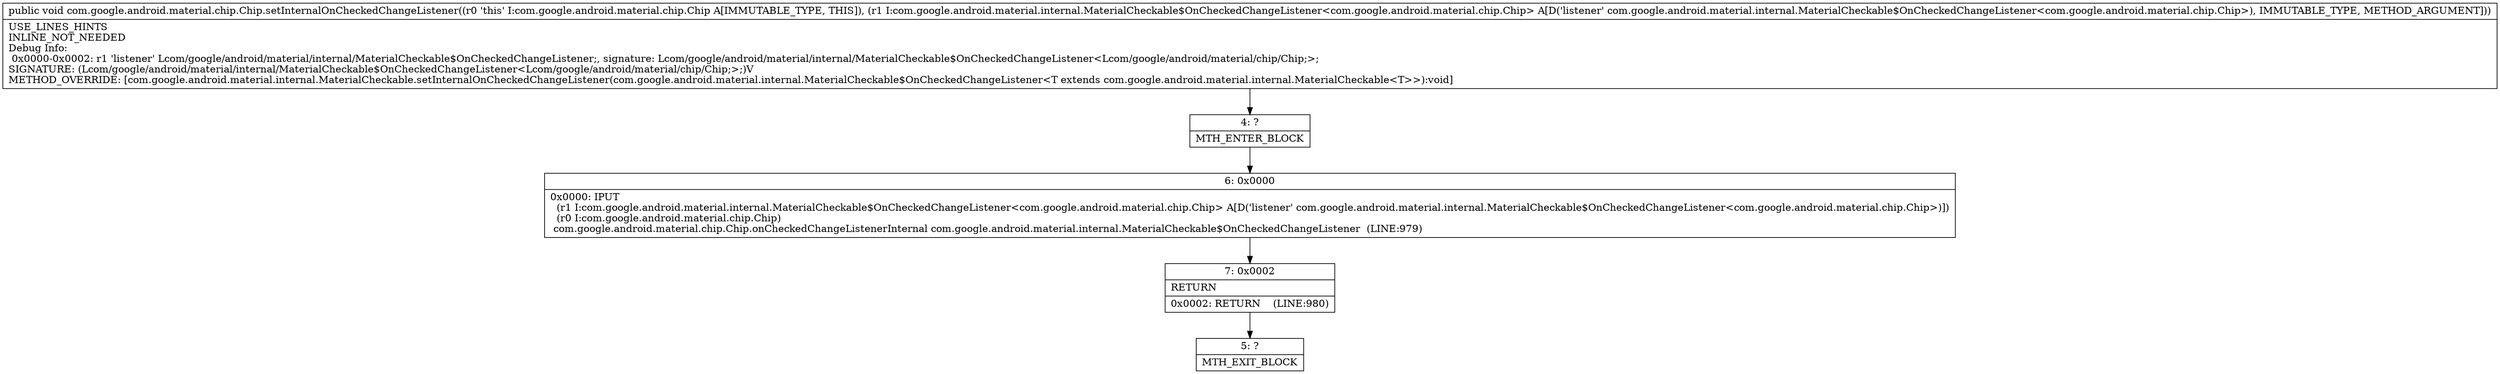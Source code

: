 digraph "CFG forcom.google.android.material.chip.Chip.setInternalOnCheckedChangeListener(Lcom\/google\/android\/material\/internal\/MaterialCheckable$OnCheckedChangeListener;)V" {
Node_4 [shape=record,label="{4\:\ ?|MTH_ENTER_BLOCK\l}"];
Node_6 [shape=record,label="{6\:\ 0x0000|0x0000: IPUT  \l  (r1 I:com.google.android.material.internal.MaterialCheckable$OnCheckedChangeListener\<com.google.android.material.chip.Chip\> A[D('listener' com.google.android.material.internal.MaterialCheckable$OnCheckedChangeListener\<com.google.android.material.chip.Chip\>)])\l  (r0 I:com.google.android.material.chip.Chip)\l com.google.android.material.chip.Chip.onCheckedChangeListenerInternal com.google.android.material.internal.MaterialCheckable$OnCheckedChangeListener  (LINE:979)\l}"];
Node_7 [shape=record,label="{7\:\ 0x0002|RETURN\l|0x0002: RETURN    (LINE:980)\l}"];
Node_5 [shape=record,label="{5\:\ ?|MTH_EXIT_BLOCK\l}"];
MethodNode[shape=record,label="{public void com.google.android.material.chip.Chip.setInternalOnCheckedChangeListener((r0 'this' I:com.google.android.material.chip.Chip A[IMMUTABLE_TYPE, THIS]), (r1 I:com.google.android.material.internal.MaterialCheckable$OnCheckedChangeListener\<com.google.android.material.chip.Chip\> A[D('listener' com.google.android.material.internal.MaterialCheckable$OnCheckedChangeListener\<com.google.android.material.chip.Chip\>), IMMUTABLE_TYPE, METHOD_ARGUMENT]))  | USE_LINES_HINTS\lINLINE_NOT_NEEDED\lDebug Info:\l  0x0000\-0x0002: r1 'listener' Lcom\/google\/android\/material\/internal\/MaterialCheckable$OnCheckedChangeListener;, signature: Lcom\/google\/android\/material\/internal\/MaterialCheckable$OnCheckedChangeListener\<Lcom\/google\/android\/material\/chip\/Chip;\>;\lSIGNATURE: (Lcom\/google\/android\/material\/internal\/MaterialCheckable$OnCheckedChangeListener\<Lcom\/google\/android\/material\/chip\/Chip;\>;)V\lMETHOD_OVERRIDE: [com.google.android.material.internal.MaterialCheckable.setInternalOnCheckedChangeListener(com.google.android.material.internal.MaterialCheckable$OnCheckedChangeListener\<T extends com.google.android.material.internal.MaterialCheckable\<T\>\>):void]\l}"];
MethodNode -> Node_4;Node_4 -> Node_6;
Node_6 -> Node_7;
Node_7 -> Node_5;
}

